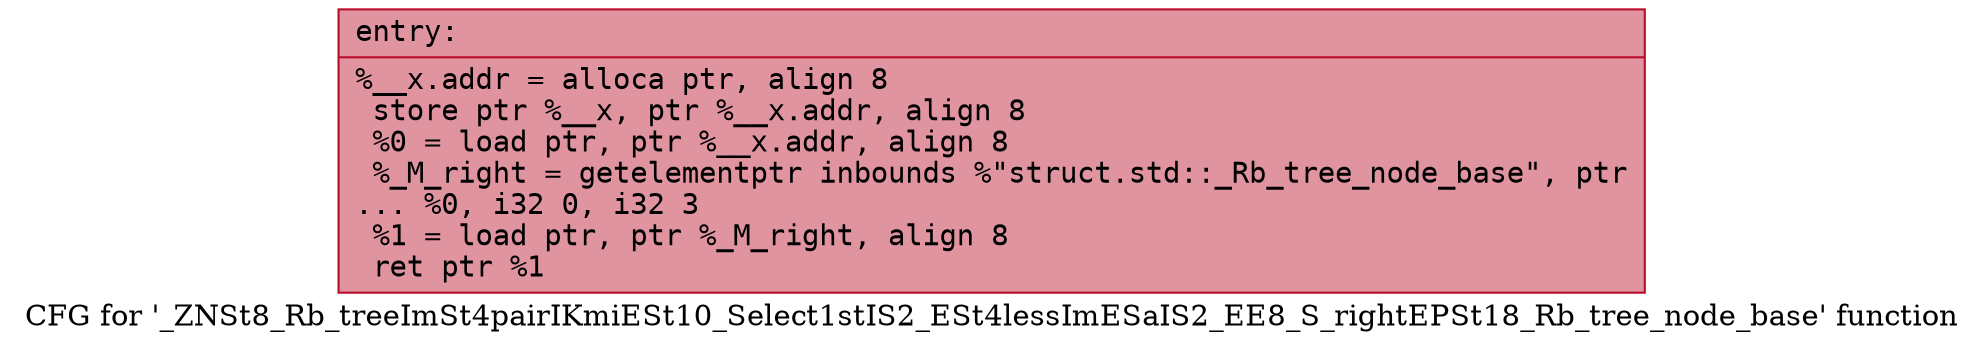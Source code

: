 digraph "CFG for '_ZNSt8_Rb_treeImSt4pairIKmiESt10_Select1stIS2_ESt4lessImESaIS2_EE8_S_rightEPSt18_Rb_tree_node_base' function" {
	label="CFG for '_ZNSt8_Rb_treeImSt4pairIKmiESt10_Select1stIS2_ESt4lessImESaIS2_EE8_S_rightEPSt18_Rb_tree_node_base' function";

	Node0x55dfe4bb7060 [shape=record,color="#b70d28ff", style=filled, fillcolor="#b70d2870" fontname="Courier",label="{entry:\l|  %__x.addr = alloca ptr, align 8\l  store ptr %__x, ptr %__x.addr, align 8\l  %0 = load ptr, ptr %__x.addr, align 8\l  %_M_right = getelementptr inbounds %\"struct.std::_Rb_tree_node_base\", ptr\l... %0, i32 0, i32 3\l  %1 = load ptr, ptr %_M_right, align 8\l  ret ptr %1\l}"];
}
